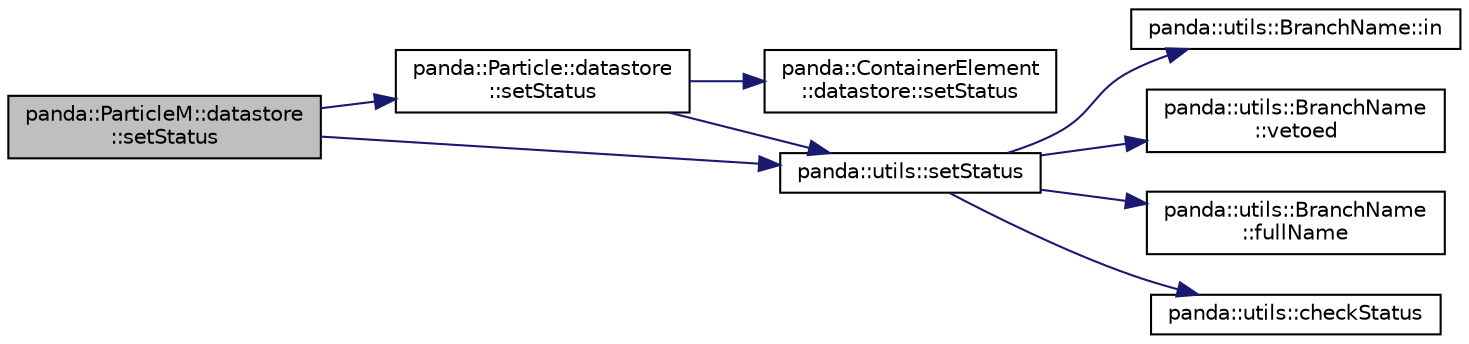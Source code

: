 digraph "panda::ParticleM::datastore::setStatus"
{
 // INTERACTIVE_SVG=YES
  edge [fontname="Helvetica",fontsize="10",labelfontname="Helvetica",labelfontsize="10"];
  node [fontname="Helvetica",fontsize="10",shape=record];
  rankdir="LR";
  Node1 [label="panda::ParticleM::datastore\l::setStatus",height=0.2,width=0.4,color="black", fillcolor="grey75", style="filled" fontcolor="black"];
  Node1 -> Node2 [color="midnightblue",fontsize="10",style="solid"];
  Node2 [label="panda::Particle::datastore\l::setStatus",height=0.2,width=0.4,color="black", fillcolor="white", style="filled",URL="$structpanda_1_1Particle_1_1datastore.html#afa508d25966c3e2044e67e4b50f1679e"];
  Node2 -> Node3 [color="midnightblue",fontsize="10",style="solid"];
  Node3 [label="panda::ContainerElement\l::datastore::setStatus",height=0.2,width=0.4,color="black", fillcolor="white", style="filled",URL="$structpanda_1_1ContainerElement_1_1datastore.html#aad03a4d0428dfa3b6ae9ccfb04d49cd8"];
  Node2 -> Node4 [color="midnightblue",fontsize="10",style="solid"];
  Node4 [label="panda::utils::setStatus",height=0.2,width=0.4,color="black", fillcolor="white", style="filled",URL="$namespacepanda_1_1utils.html#a01665f786d6a2acedb8f008f3fc9fc84",tooltip="Set status of a branch. "];
  Node4 -> Node5 [color="midnightblue",fontsize="10",style="solid"];
  Node5 [label="panda::utils::BranchName::in",height=0.2,width=0.4,color="black", fillcolor="white", style="filled",URL="$classpanda_1_1utils_1_1BranchName.html#a6cc8a6df7c5b12a0221fd49773cca6a7",tooltip="Is the name included and not vetoed? "];
  Node4 -> Node6 [color="midnightblue",fontsize="10",style="solid"];
  Node6 [label="panda::utils::BranchName\l::vetoed",height=0.2,width=0.4,color="black", fillcolor="white", style="filled",URL="$classpanda_1_1utils_1_1BranchName.html#ae3332329bf2afae5ed8e7c35e5d77ffa",tooltip="Is the name included and vetoed? "];
  Node4 -> Node7 [color="midnightblue",fontsize="10",style="solid"];
  Node7 [label="panda::utils::BranchName\l::fullName",height=0.2,width=0.4,color="black", fillcolor="white", style="filled",URL="$classpanda_1_1utils_1_1BranchName.html#a13958ff4a9d554d2c057c600b4f70412",tooltip="Prepend the branch name with &lt;objName.&gt;. "];
  Node4 -> Node8 [color="midnightblue",fontsize="10",style="solid"];
  Node8 [label="panda::utils::checkStatus",height=0.2,width=0.4,color="black", fillcolor="white", style="filled",URL="$namespacepanda_1_1utils.html#aafa411773a4b0ee829d99e6e5a0abdcd",tooltip="Check status of a branch. "];
  Node1 -> Node4 [color="midnightblue",fontsize="10",style="solid"];
}
